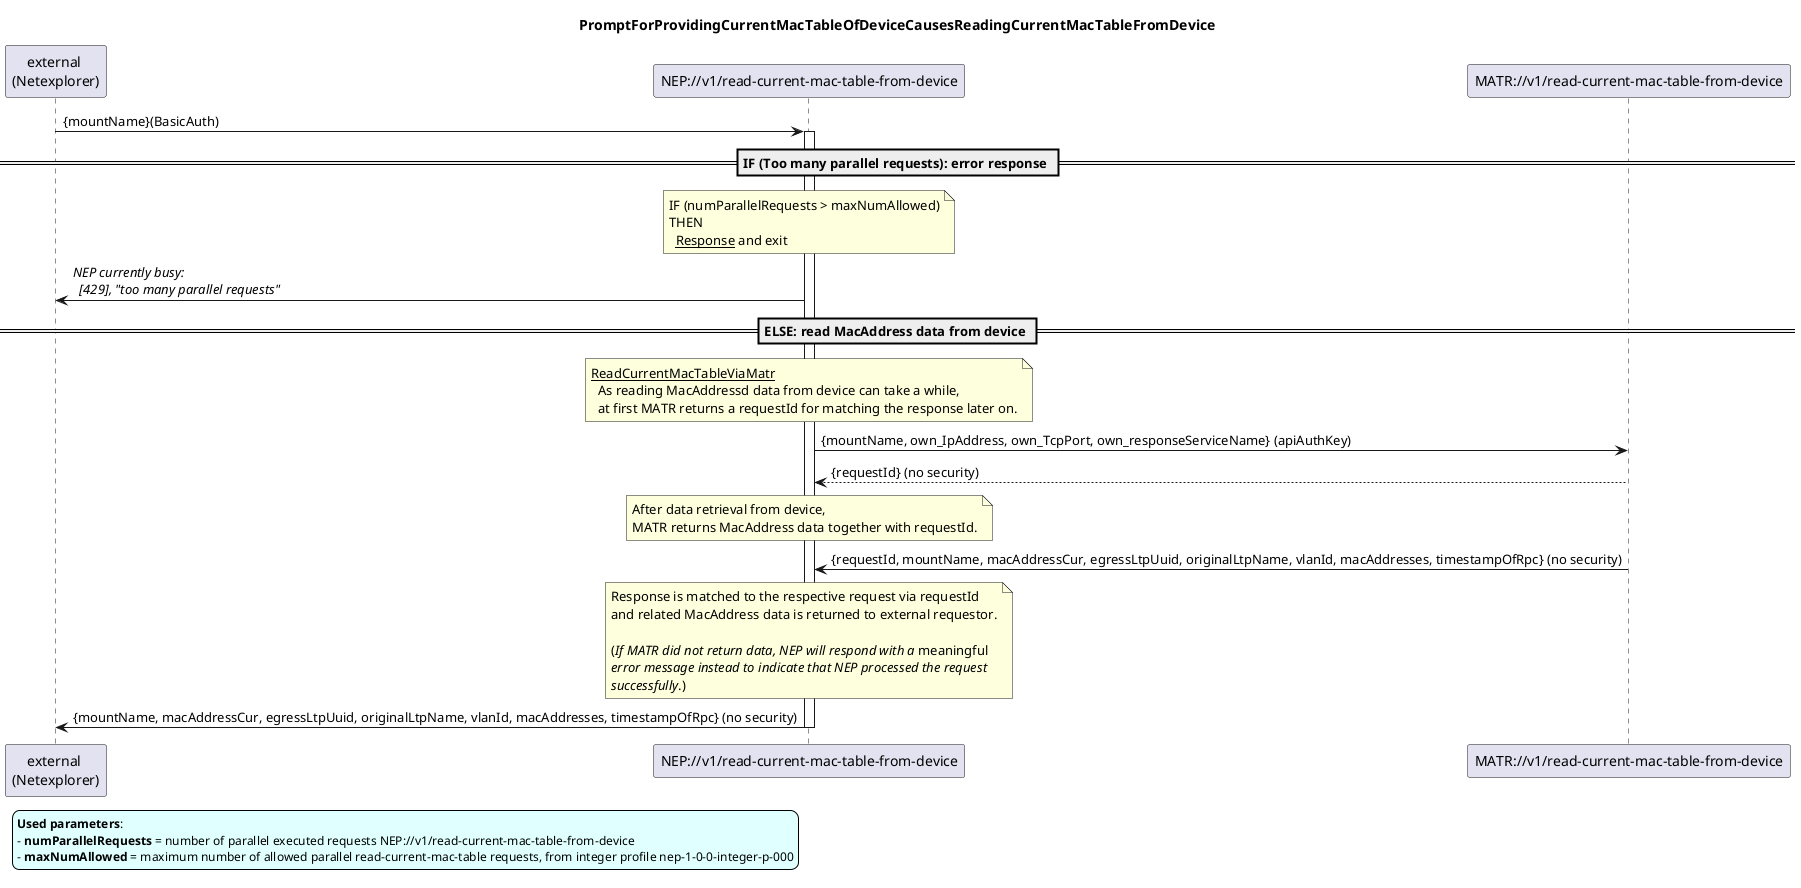 @startuml 102_ReadCurrentMacTableFromDevice
skinparam responseMessageBelowArrow true
skinparam legendFontSize 12
skinparam LegendBackgroundColor #LightCyan


title PromptForProvidingCurrentMacTableOfDeviceCausesReadingCurrentMacTableFromDevice


participant "external \n(Netexplorer)" as external
participant "NEP://v1/read-current-mac-table-from-device" as nep
participant "MATR://v1/read-current-mac-table-from-device" as matr

external -> nep: {mountName}(BasicAuth)
activate nep

== IF (Too many parallel requests): error response ==
note over nep
  IF (numParallelRequests > maxNumAllowed)
  THEN
    <u>Response</u> and exit
end note
nep -> external: <i>NEP currently busy:</i>\n<i>  [429], "too many parallel requests" </i>


== ELSE: read MacAddress data from device ==
note over nep
  <u>ReadCurrentMacTableViaMatr</u>
    As reading MacAddressd data from device can take a while,
    at first MATR returns a requestId for matching the response later on.
end note
nep -> matr: {mountName, own_IpAddress, own_TcpPort, own_responseServiceName} (apiAuthKey)
matr --> nep: {requestId} (no security)

note over nep
  After data retrieval from device, 
  MATR returns MacAddress data together with requestId.
end note
matr -> nep: {requestId, mountName, macAddressCur, egressLtpUuid, originalLtpName, vlanId, macAddresses, timestampOfRpc} (no security)

note over nep
  Response is matched to the respective request via requestId
  and related MacAddress data is returned to external requestor.

  (<i>If MATR did not return data, NEP will respond with a </i>meaningful 
  <i>error message instead to indicate that NEP processed the request</i>
  <i>successfully</i>.)
end note
nep -> external: {mountName, macAddressCur, egressLtpUuid, originalLtpName, vlanId, macAddresses, timestampOfRpc} (no security)

deactivate nep


legend left
<b>Used parameters</b>:
- <b>numParallelRequests</b> = number of parallel executed requests NEP://v1/read-current-mac-table-from-device
- <b>maxNumAllowed</b> = maximum number of allowed parallel read-current-mac-table requests, from integer profile nep-1-0-0-integer-p-000
endlegend

@enduml